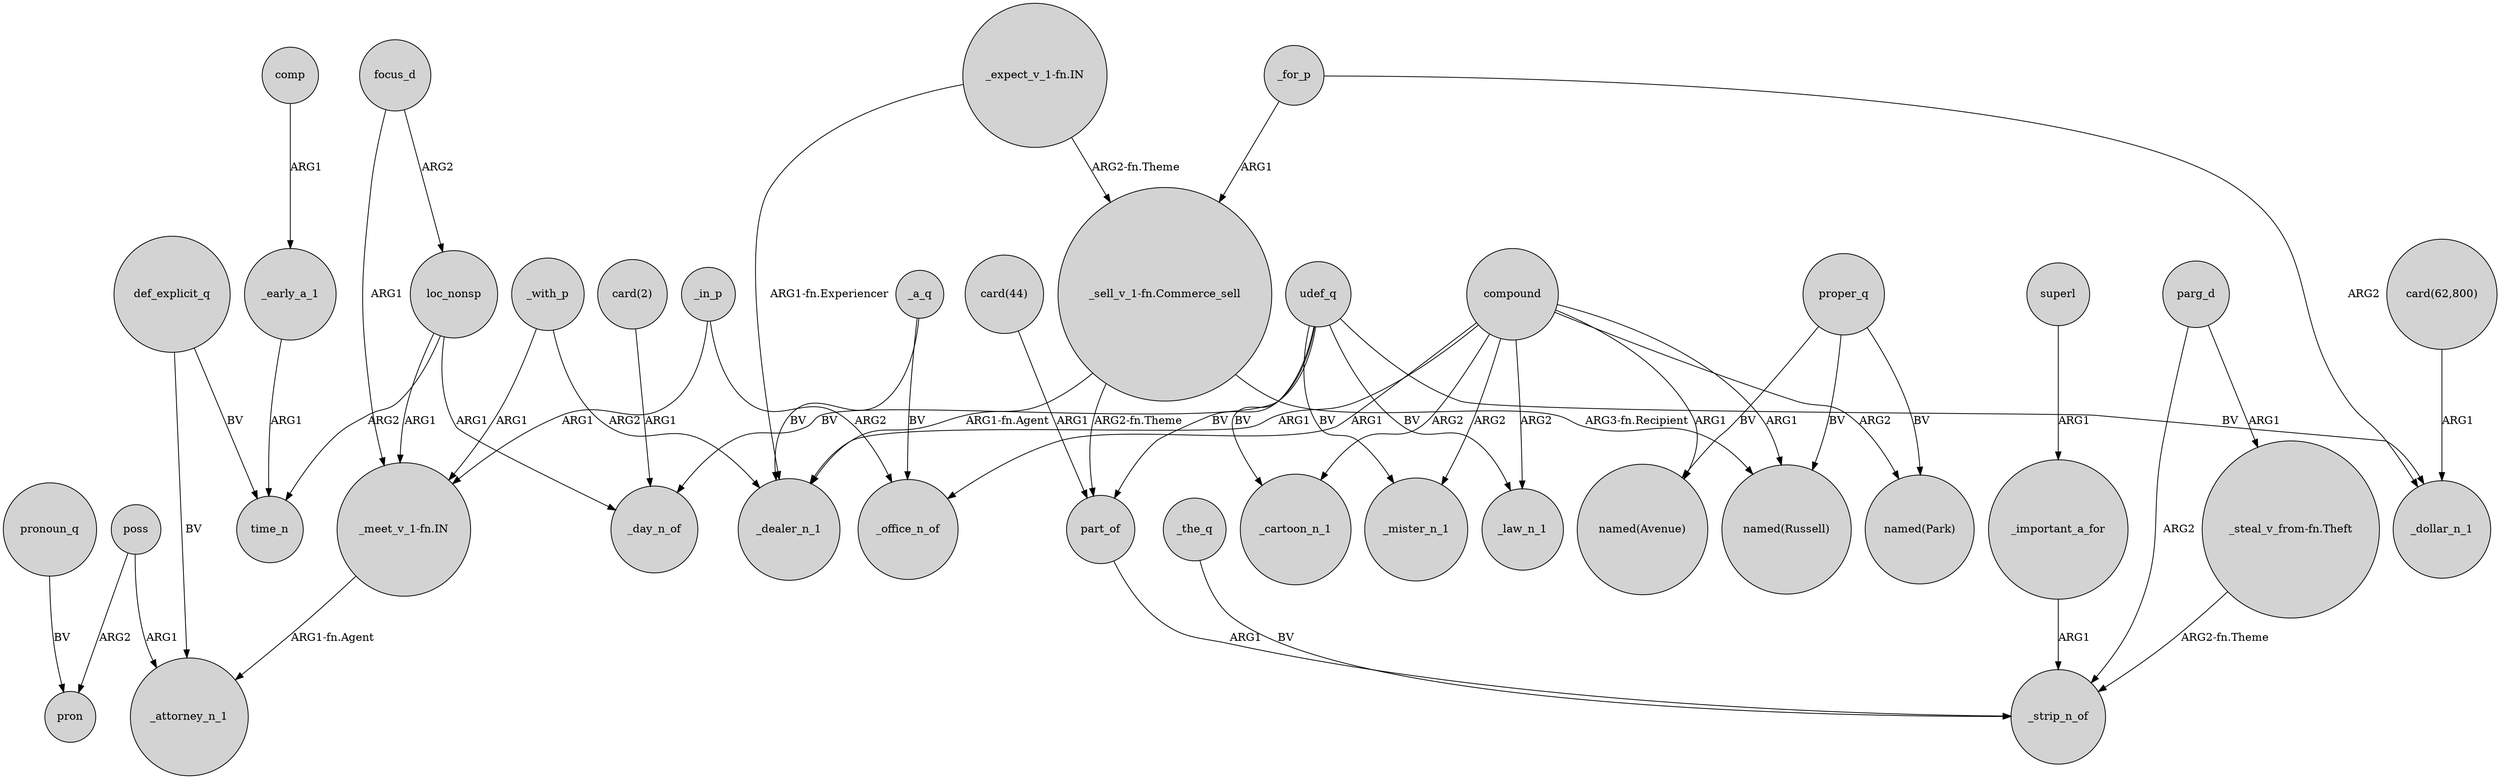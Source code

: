 digraph {
	node [shape=circle style=filled]
	"card(2)" -> _day_n_of [label=ARG1]
	focus_d -> loc_nonsp [label=ARG2]
	poss -> _attorney_n_1 [label=ARG1]
	compound -> _cartoon_n_1 [label=ARG2]
	def_explicit_q -> _attorney_n_1 [label=BV]
	"_meet_v_1-fn.IN" -> _attorney_n_1 [label="ARG1-fn.Agent"]
	"_expect_v_1-fn.IN" -> _dealer_n_1 [label="ARG1-fn.Experiencer"]
	"_sell_v_1-fn.Commerce_sell" -> _dealer_n_1 [label="ARG1-fn.Agent"]
	poss -> pron [label=ARG2]
	part_of -> _strip_n_of [label=ARG1]
	"_sell_v_1-fn.Commerce_sell" -> "named(Russell)" [label="ARG3-fn.Recipient"]
	udef_q -> part_of [label=BV]
	_for_p -> _dollar_n_1 [label=ARG2]
	def_explicit_q -> time_n [label=BV]
	_with_p -> _dealer_n_1 [label=ARG2]
	_the_q -> _strip_n_of [label=BV]
	compound -> _mister_n_1 [label=ARG2]
	udef_q -> _mister_n_1 [label=BV]
	_in_p -> "_meet_v_1-fn.IN" [label=ARG1]
	compound -> _office_n_of [label=ARG1]
	"card(44)" -> part_of [label=ARG1]
	superl -> _important_a_for [label=ARG1]
	udef_q -> _day_n_of [label=BV]
	loc_nonsp -> _day_n_of [label=ARG1]
	udef_q -> _law_n_1 [label=BV]
	compound -> _dealer_n_1 [label=ARG1]
	"_expect_v_1-fn.IN" -> "_sell_v_1-fn.Commerce_sell" [label="ARG2-fn.Theme"]
	compound -> "named(Park)" [label=ARG2]
	compound -> "named(Avenue)" [label=ARG1]
	loc_nonsp -> time_n [label=ARG2]
	compound -> "named(Russell)" [label=ARG1]
	_in_p -> _office_n_of [label=ARG2]
	focus_d -> "_meet_v_1-fn.IN" [label=ARG1]
	parg_d -> "_steal_v_from-fn.Theft" [label=ARG1]
	proper_q -> "named(Park)" [label=BV]
	udef_q -> _cartoon_n_1 [label=BV]
	pronoun_q -> pron [label=BV]
	"_steal_v_from-fn.Theft" -> _strip_n_of [label="ARG2-fn.Theme"]
	_important_a_for -> _strip_n_of [label=ARG1]
	parg_d -> _strip_n_of [label=ARG2]
	"_sell_v_1-fn.Commerce_sell" -> part_of [label="ARG2-fn.Theme"]
	_for_p -> "_sell_v_1-fn.Commerce_sell" [label=ARG1]
	_early_a_1 -> time_n [label=ARG1]
	_with_p -> "_meet_v_1-fn.IN" [label=ARG1]
	_a_q -> _office_n_of [label=BV]
	proper_q -> "named(Avenue)" [label=BV]
	proper_q -> "named(Russell)" [label=BV]
	_a_q -> _dealer_n_1 [label=BV]
	loc_nonsp -> "_meet_v_1-fn.IN" [label=ARG1]
	"card(62,800)" -> _dollar_n_1 [label=ARG1]
	comp -> _early_a_1 [label=ARG1]
	udef_q -> _dollar_n_1 [label=BV]
	compound -> _law_n_1 [label=ARG2]
}
